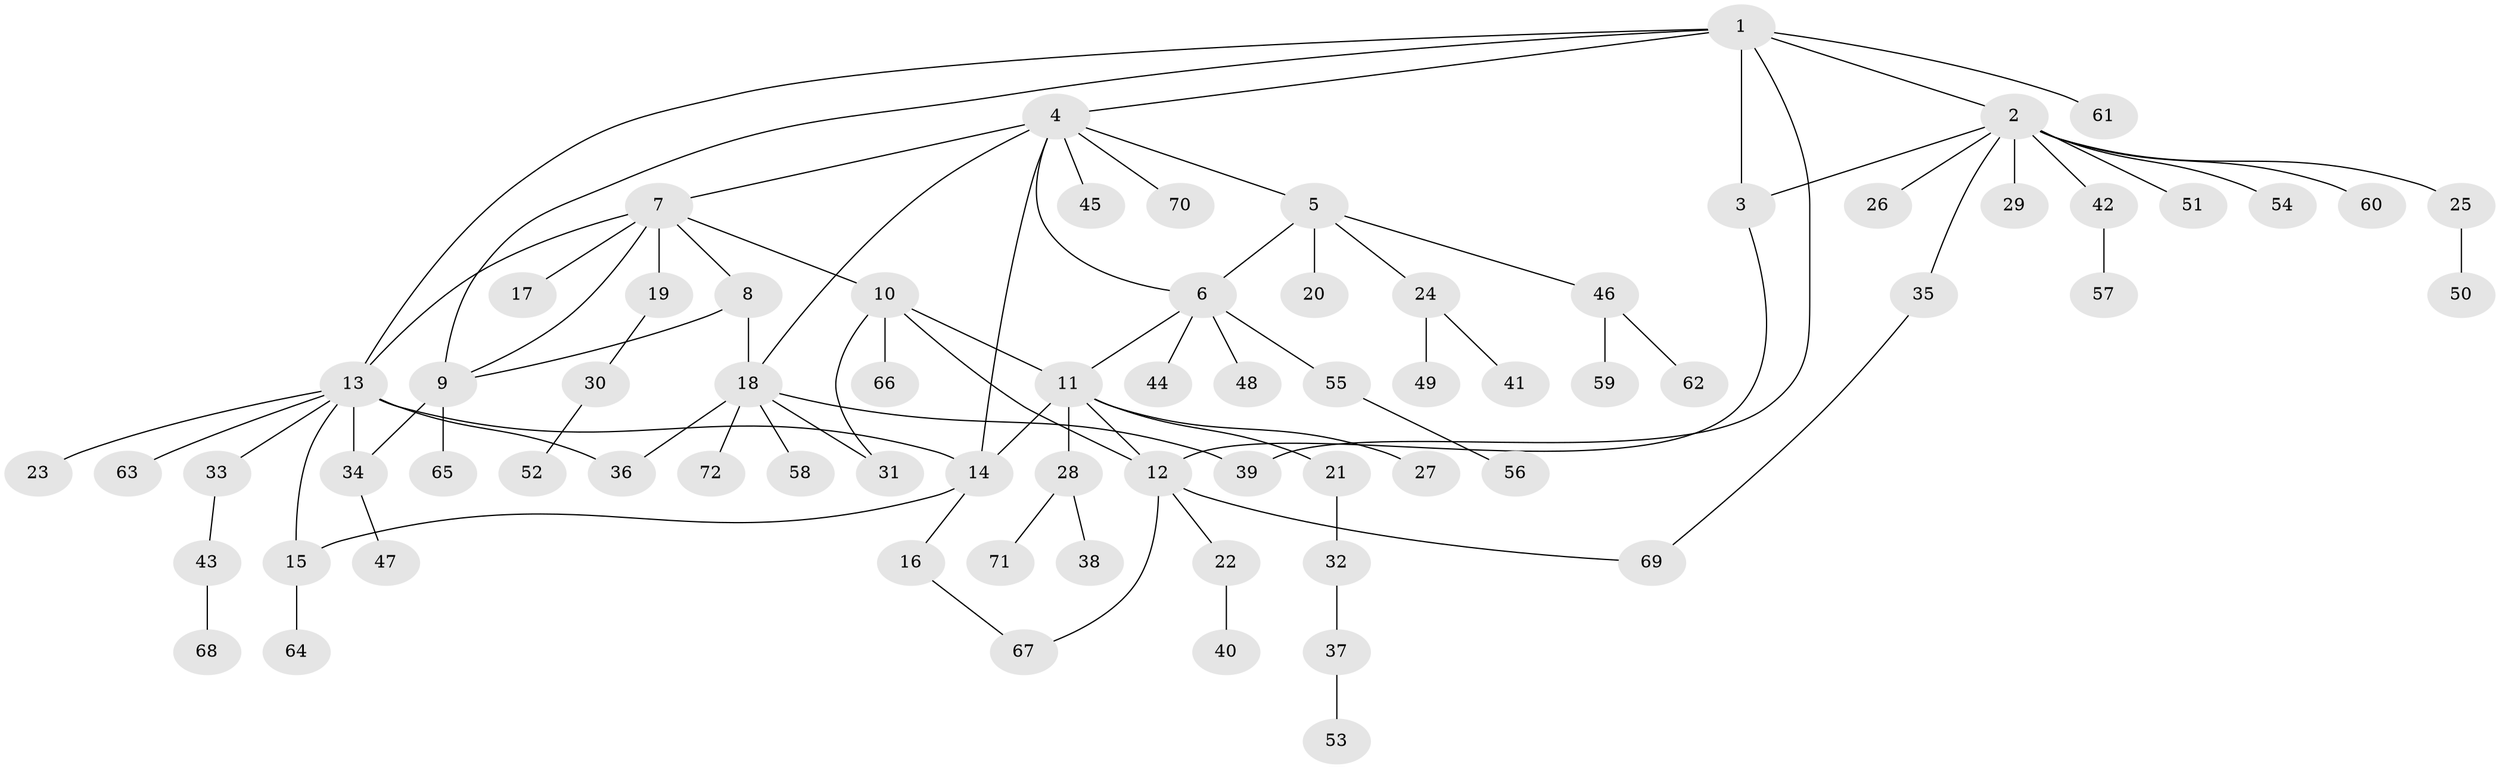 // Generated by graph-tools (version 1.1) at 2025/11/02/27/25 16:11:31]
// undirected, 72 vertices, 89 edges
graph export_dot {
graph [start="1"]
  node [color=gray90,style=filled];
  1;
  2;
  3;
  4;
  5;
  6;
  7;
  8;
  9;
  10;
  11;
  12;
  13;
  14;
  15;
  16;
  17;
  18;
  19;
  20;
  21;
  22;
  23;
  24;
  25;
  26;
  27;
  28;
  29;
  30;
  31;
  32;
  33;
  34;
  35;
  36;
  37;
  38;
  39;
  40;
  41;
  42;
  43;
  44;
  45;
  46;
  47;
  48;
  49;
  50;
  51;
  52;
  53;
  54;
  55;
  56;
  57;
  58;
  59;
  60;
  61;
  62;
  63;
  64;
  65;
  66;
  67;
  68;
  69;
  70;
  71;
  72;
  1 -- 2;
  1 -- 3;
  1 -- 4;
  1 -- 9;
  1 -- 13;
  1 -- 39;
  1 -- 61;
  2 -- 3;
  2 -- 25;
  2 -- 26;
  2 -- 29;
  2 -- 35;
  2 -- 42;
  2 -- 51;
  2 -- 54;
  2 -- 60;
  3 -- 12;
  4 -- 5;
  4 -- 6;
  4 -- 7;
  4 -- 14;
  4 -- 18;
  4 -- 45;
  4 -- 70;
  5 -- 6;
  5 -- 20;
  5 -- 24;
  5 -- 46;
  6 -- 11;
  6 -- 44;
  6 -- 48;
  6 -- 55;
  7 -- 8;
  7 -- 9;
  7 -- 10;
  7 -- 13;
  7 -- 17;
  7 -- 19;
  8 -- 9;
  8 -- 18;
  9 -- 34;
  9 -- 65;
  10 -- 11;
  10 -- 12;
  10 -- 31;
  10 -- 66;
  11 -- 12;
  11 -- 14;
  11 -- 21;
  11 -- 27;
  11 -- 28;
  12 -- 22;
  12 -- 67;
  12 -- 69;
  13 -- 14;
  13 -- 15;
  13 -- 23;
  13 -- 33;
  13 -- 34;
  13 -- 36;
  13 -- 63;
  14 -- 15;
  14 -- 16;
  15 -- 64;
  16 -- 67;
  18 -- 31;
  18 -- 36;
  18 -- 39;
  18 -- 58;
  18 -- 72;
  19 -- 30;
  21 -- 32;
  22 -- 40;
  24 -- 41;
  24 -- 49;
  25 -- 50;
  28 -- 38;
  28 -- 71;
  30 -- 52;
  32 -- 37;
  33 -- 43;
  34 -- 47;
  35 -- 69;
  37 -- 53;
  42 -- 57;
  43 -- 68;
  46 -- 59;
  46 -- 62;
  55 -- 56;
}

